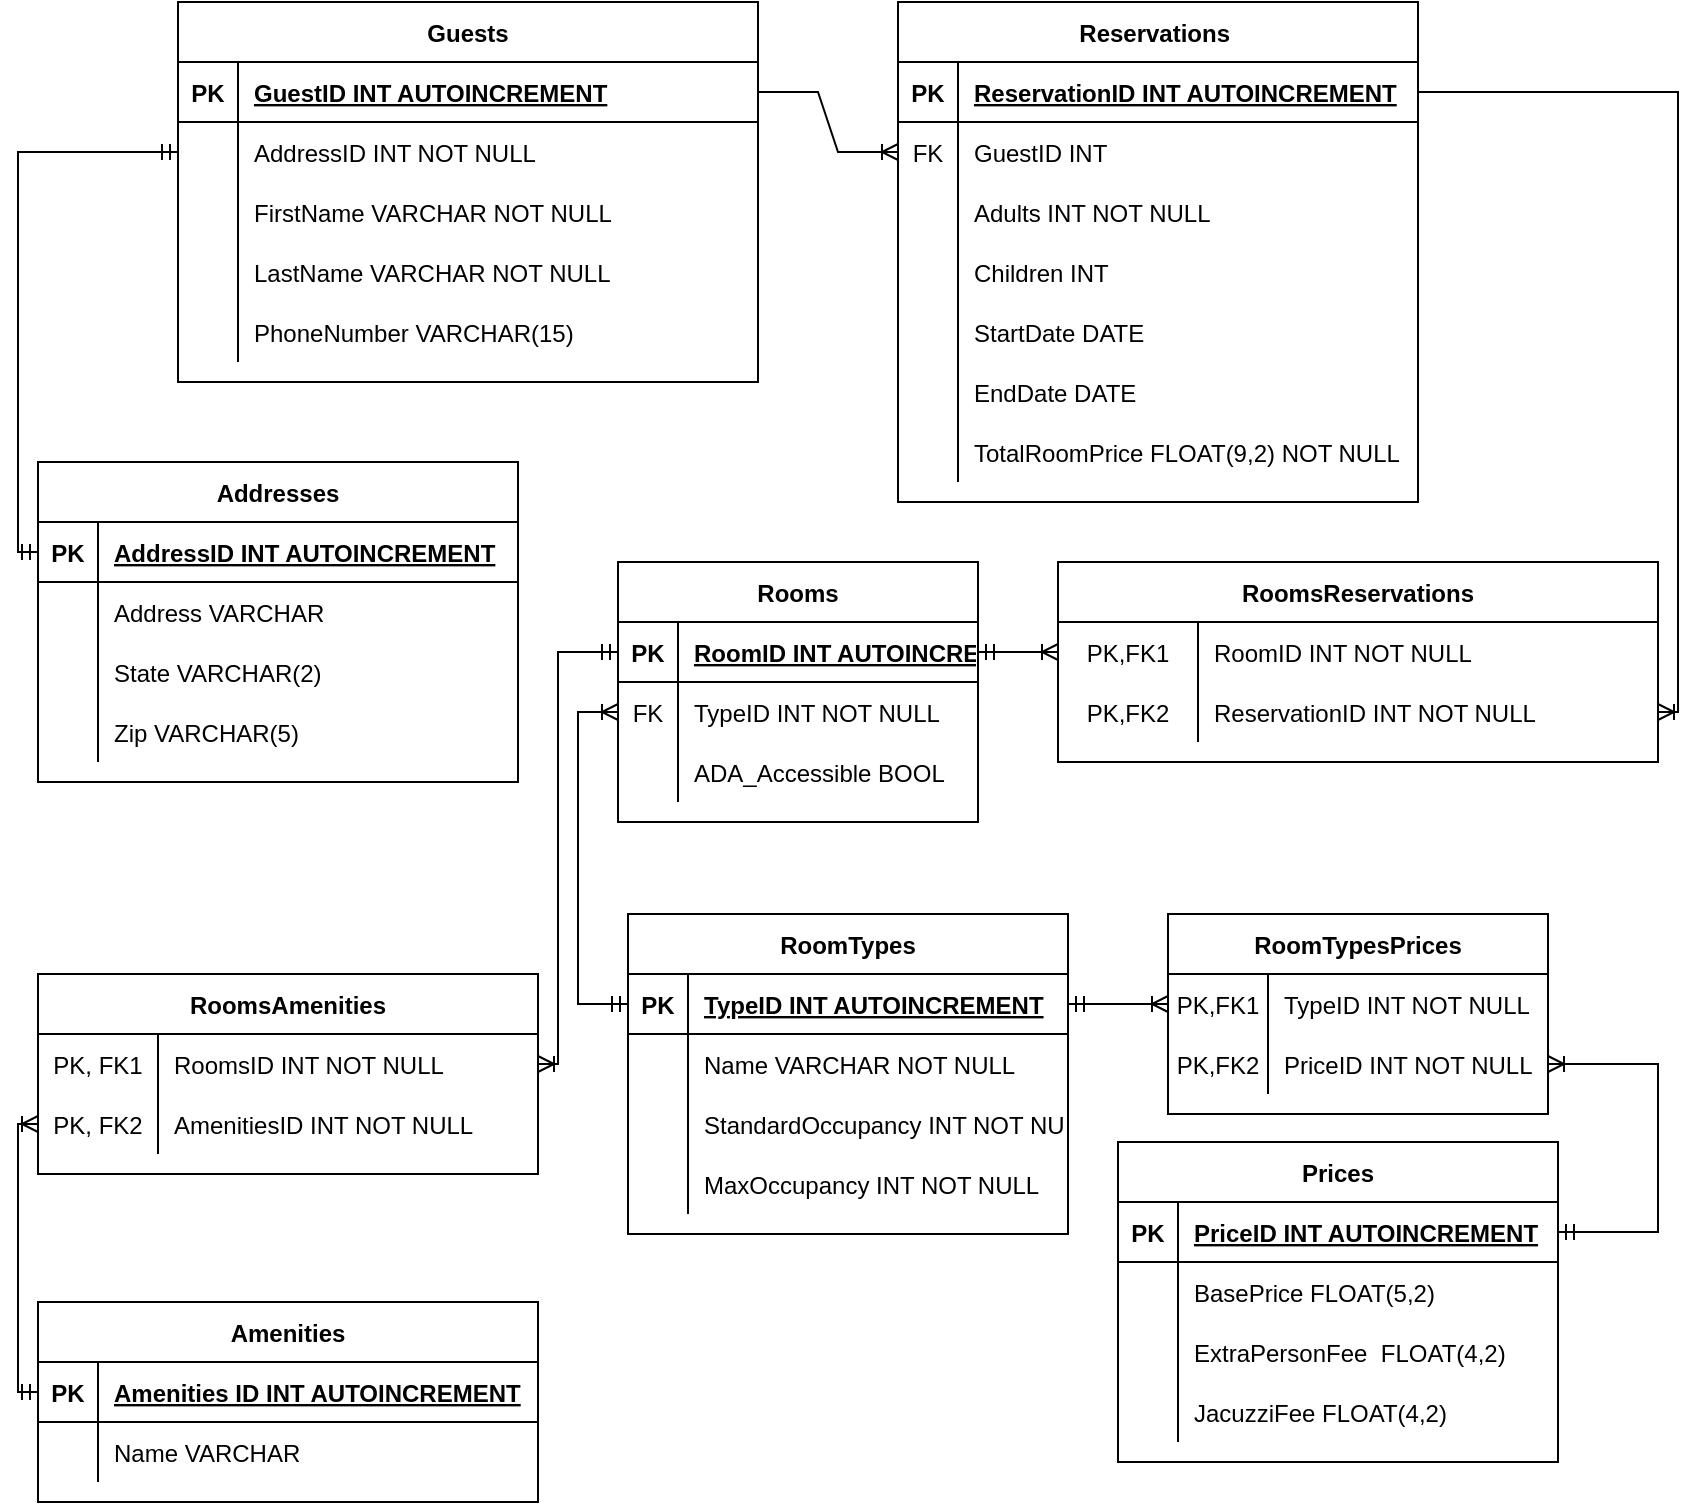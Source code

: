 <mxfile version="20.4.0" type="github">
  <diagram id="ZT-JenQ6WWcd78gnaevU" name="Page-1">
    <mxGraphModel dx="823" dy="534" grid="1" gridSize="10" guides="1" tooltips="1" connect="1" arrows="1" fold="1" page="1" pageScale="1" pageWidth="850" pageHeight="1100" math="0" shadow="0">
      <root>
        <mxCell id="0" />
        <mxCell id="1" parent="0" />
        <mxCell id="3OvZl7qTBsmn6aNfm2eg-8" value="Guests" style="shape=table;startSize=30;container=1;collapsible=1;childLayout=tableLayout;fixedRows=1;rowLines=0;fontStyle=1;align=center;resizeLast=1;" parent="1" vertex="1">
          <mxGeometry x="90" y="40" width="290" height="190" as="geometry" />
        </mxCell>
        <mxCell id="3OvZl7qTBsmn6aNfm2eg-9" value="" style="shape=tableRow;horizontal=0;startSize=0;swimlaneHead=0;swimlaneBody=0;fillColor=none;collapsible=0;dropTarget=0;points=[[0,0.5],[1,0.5]];portConstraint=eastwest;top=0;left=0;right=0;bottom=1;" parent="3OvZl7qTBsmn6aNfm2eg-8" vertex="1">
          <mxGeometry y="30" width="290" height="30" as="geometry" />
        </mxCell>
        <mxCell id="3OvZl7qTBsmn6aNfm2eg-10" value="PK" style="shape=partialRectangle;connectable=0;fillColor=none;top=0;left=0;bottom=0;right=0;fontStyle=1;overflow=hidden;" parent="3OvZl7qTBsmn6aNfm2eg-9" vertex="1">
          <mxGeometry width="30" height="30" as="geometry">
            <mxRectangle width="30" height="30" as="alternateBounds" />
          </mxGeometry>
        </mxCell>
        <mxCell id="3OvZl7qTBsmn6aNfm2eg-11" value="GuestID INT AUTOINCREMENT" style="shape=partialRectangle;connectable=0;fillColor=none;top=0;left=0;bottom=0;right=0;align=left;spacingLeft=6;fontStyle=5;overflow=hidden;" parent="3OvZl7qTBsmn6aNfm2eg-9" vertex="1">
          <mxGeometry x="30" width="260" height="30" as="geometry">
            <mxRectangle width="260" height="30" as="alternateBounds" />
          </mxGeometry>
        </mxCell>
        <mxCell id="3OvZl7qTBsmn6aNfm2eg-188" style="shape=tableRow;horizontal=0;startSize=0;swimlaneHead=0;swimlaneBody=0;fillColor=none;collapsible=0;dropTarget=0;points=[[0,0.5],[1,0.5]];portConstraint=eastwest;top=0;left=0;right=0;bottom=0;" parent="3OvZl7qTBsmn6aNfm2eg-8" vertex="1">
          <mxGeometry y="60" width="290" height="30" as="geometry" />
        </mxCell>
        <mxCell id="3OvZl7qTBsmn6aNfm2eg-189" style="shape=partialRectangle;connectable=0;fillColor=none;top=0;left=0;bottom=0;right=0;editable=1;overflow=hidden;" parent="3OvZl7qTBsmn6aNfm2eg-188" vertex="1">
          <mxGeometry width="30" height="30" as="geometry">
            <mxRectangle width="30" height="30" as="alternateBounds" />
          </mxGeometry>
        </mxCell>
        <mxCell id="3OvZl7qTBsmn6aNfm2eg-190" value="AddressID INT NOT NULL" style="shape=partialRectangle;connectable=0;fillColor=none;top=0;left=0;bottom=0;right=0;align=left;spacingLeft=6;overflow=hidden;" parent="3OvZl7qTBsmn6aNfm2eg-188" vertex="1">
          <mxGeometry x="30" width="260" height="30" as="geometry">
            <mxRectangle width="260" height="30" as="alternateBounds" />
          </mxGeometry>
        </mxCell>
        <mxCell id="3OvZl7qTBsmn6aNfm2eg-12" value="" style="shape=tableRow;horizontal=0;startSize=0;swimlaneHead=0;swimlaneBody=0;fillColor=none;collapsible=0;dropTarget=0;points=[[0,0.5],[1,0.5]];portConstraint=eastwest;top=0;left=0;right=0;bottom=0;" parent="3OvZl7qTBsmn6aNfm2eg-8" vertex="1">
          <mxGeometry y="90" width="290" height="30" as="geometry" />
        </mxCell>
        <mxCell id="3OvZl7qTBsmn6aNfm2eg-13" value="" style="shape=partialRectangle;connectable=0;fillColor=none;top=0;left=0;bottom=0;right=0;editable=1;overflow=hidden;" parent="3OvZl7qTBsmn6aNfm2eg-12" vertex="1">
          <mxGeometry width="30" height="30" as="geometry">
            <mxRectangle width="30" height="30" as="alternateBounds" />
          </mxGeometry>
        </mxCell>
        <mxCell id="3OvZl7qTBsmn6aNfm2eg-14" value="FirstName VARCHAR NOT NULL " style="shape=partialRectangle;connectable=0;fillColor=none;top=0;left=0;bottom=0;right=0;align=left;spacingLeft=6;overflow=hidden;" parent="3OvZl7qTBsmn6aNfm2eg-12" vertex="1">
          <mxGeometry x="30" width="260" height="30" as="geometry">
            <mxRectangle width="260" height="30" as="alternateBounds" />
          </mxGeometry>
        </mxCell>
        <mxCell id="3OvZl7qTBsmn6aNfm2eg-15" value="" style="shape=tableRow;horizontal=0;startSize=0;swimlaneHead=0;swimlaneBody=0;fillColor=none;collapsible=0;dropTarget=0;points=[[0,0.5],[1,0.5]];portConstraint=eastwest;top=0;left=0;right=0;bottom=0;" parent="3OvZl7qTBsmn6aNfm2eg-8" vertex="1">
          <mxGeometry y="120" width="290" height="30" as="geometry" />
        </mxCell>
        <mxCell id="3OvZl7qTBsmn6aNfm2eg-16" value="" style="shape=partialRectangle;connectable=0;fillColor=none;top=0;left=0;bottom=0;right=0;editable=1;overflow=hidden;" parent="3OvZl7qTBsmn6aNfm2eg-15" vertex="1">
          <mxGeometry width="30" height="30" as="geometry">
            <mxRectangle width="30" height="30" as="alternateBounds" />
          </mxGeometry>
        </mxCell>
        <mxCell id="3OvZl7qTBsmn6aNfm2eg-17" value="LastName VARCHAR NOT NULL" style="shape=partialRectangle;connectable=0;fillColor=none;top=0;left=0;bottom=0;right=0;align=left;spacingLeft=6;overflow=hidden;" parent="3OvZl7qTBsmn6aNfm2eg-15" vertex="1">
          <mxGeometry x="30" width="260" height="30" as="geometry">
            <mxRectangle width="260" height="30" as="alternateBounds" />
          </mxGeometry>
        </mxCell>
        <mxCell id="3OvZl7qTBsmn6aNfm2eg-18" value="" style="shape=tableRow;horizontal=0;startSize=0;swimlaneHead=0;swimlaneBody=0;fillColor=none;collapsible=0;dropTarget=0;points=[[0,0.5],[1,0.5]];portConstraint=eastwest;top=0;left=0;right=0;bottom=0;" parent="3OvZl7qTBsmn6aNfm2eg-8" vertex="1">
          <mxGeometry y="150" width="290" height="30" as="geometry" />
        </mxCell>
        <mxCell id="3OvZl7qTBsmn6aNfm2eg-19" value="" style="shape=partialRectangle;connectable=0;fillColor=none;top=0;left=0;bottom=0;right=0;editable=1;overflow=hidden;" parent="3OvZl7qTBsmn6aNfm2eg-18" vertex="1">
          <mxGeometry width="30" height="30" as="geometry">
            <mxRectangle width="30" height="30" as="alternateBounds" />
          </mxGeometry>
        </mxCell>
        <mxCell id="3OvZl7qTBsmn6aNfm2eg-20" value="PhoneNumber VARCHAR(15) " style="shape=partialRectangle;connectable=0;fillColor=none;top=0;left=0;bottom=0;right=0;align=left;spacingLeft=6;overflow=hidden;" parent="3OvZl7qTBsmn6aNfm2eg-18" vertex="1">
          <mxGeometry x="30" width="260" height="30" as="geometry">
            <mxRectangle width="260" height="30" as="alternateBounds" />
          </mxGeometry>
        </mxCell>
        <mxCell id="3OvZl7qTBsmn6aNfm2eg-43" value="Reservations " style="shape=table;startSize=30;container=1;collapsible=1;childLayout=tableLayout;fixedRows=1;rowLines=0;fontStyle=1;align=center;resizeLast=1;" parent="1" vertex="1">
          <mxGeometry x="450" y="40" width="260" height="250" as="geometry" />
        </mxCell>
        <mxCell id="3OvZl7qTBsmn6aNfm2eg-44" value="" style="shape=tableRow;horizontal=0;startSize=0;swimlaneHead=0;swimlaneBody=0;fillColor=none;collapsible=0;dropTarget=0;points=[[0,0.5],[1,0.5]];portConstraint=eastwest;top=0;left=0;right=0;bottom=1;" parent="3OvZl7qTBsmn6aNfm2eg-43" vertex="1">
          <mxGeometry y="30" width="260" height="30" as="geometry" />
        </mxCell>
        <mxCell id="3OvZl7qTBsmn6aNfm2eg-45" value="PK" style="shape=partialRectangle;connectable=0;fillColor=none;top=0;left=0;bottom=0;right=0;fontStyle=1;overflow=hidden;" parent="3OvZl7qTBsmn6aNfm2eg-44" vertex="1">
          <mxGeometry width="30" height="30" as="geometry">
            <mxRectangle width="30" height="30" as="alternateBounds" />
          </mxGeometry>
        </mxCell>
        <mxCell id="3OvZl7qTBsmn6aNfm2eg-46" value="ReservationID INT AUTOINCREMENT" style="shape=partialRectangle;connectable=0;fillColor=none;top=0;left=0;bottom=0;right=0;align=left;spacingLeft=6;fontStyle=5;overflow=hidden;" parent="3OvZl7qTBsmn6aNfm2eg-44" vertex="1">
          <mxGeometry x="30" width="230" height="30" as="geometry">
            <mxRectangle width="230" height="30" as="alternateBounds" />
          </mxGeometry>
        </mxCell>
        <mxCell id="3OvZl7qTBsmn6aNfm2eg-47" value="" style="shape=tableRow;horizontal=0;startSize=0;swimlaneHead=0;swimlaneBody=0;fillColor=none;collapsible=0;dropTarget=0;points=[[0,0.5],[1,0.5]];portConstraint=eastwest;top=0;left=0;right=0;bottom=0;" parent="3OvZl7qTBsmn6aNfm2eg-43" vertex="1">
          <mxGeometry y="60" width="260" height="30" as="geometry" />
        </mxCell>
        <mxCell id="3OvZl7qTBsmn6aNfm2eg-48" value="FK" style="shape=partialRectangle;connectable=0;fillColor=none;top=0;left=0;bottom=0;right=0;editable=1;overflow=hidden;" parent="3OvZl7qTBsmn6aNfm2eg-47" vertex="1">
          <mxGeometry width="30" height="30" as="geometry">
            <mxRectangle width="30" height="30" as="alternateBounds" />
          </mxGeometry>
        </mxCell>
        <mxCell id="3OvZl7qTBsmn6aNfm2eg-49" value="GuestID INT" style="shape=partialRectangle;connectable=0;fillColor=none;top=0;left=0;bottom=0;right=0;align=left;spacingLeft=6;overflow=hidden;" parent="3OvZl7qTBsmn6aNfm2eg-47" vertex="1">
          <mxGeometry x="30" width="230" height="30" as="geometry">
            <mxRectangle width="230" height="30" as="alternateBounds" />
          </mxGeometry>
        </mxCell>
        <mxCell id="3OvZl7qTBsmn6aNfm2eg-50" value="" style="shape=tableRow;horizontal=0;startSize=0;swimlaneHead=0;swimlaneBody=0;fillColor=none;collapsible=0;dropTarget=0;points=[[0,0.5],[1,0.5]];portConstraint=eastwest;top=0;left=0;right=0;bottom=0;" parent="3OvZl7qTBsmn6aNfm2eg-43" vertex="1">
          <mxGeometry y="90" width="260" height="30" as="geometry" />
        </mxCell>
        <mxCell id="3OvZl7qTBsmn6aNfm2eg-51" value="" style="shape=partialRectangle;connectable=0;fillColor=none;top=0;left=0;bottom=0;right=0;editable=1;overflow=hidden;" parent="3OvZl7qTBsmn6aNfm2eg-50" vertex="1">
          <mxGeometry width="30" height="30" as="geometry">
            <mxRectangle width="30" height="30" as="alternateBounds" />
          </mxGeometry>
        </mxCell>
        <mxCell id="3OvZl7qTBsmn6aNfm2eg-52" value="Adults INT NOT NULL" style="shape=partialRectangle;connectable=0;fillColor=none;top=0;left=0;bottom=0;right=0;align=left;spacingLeft=6;overflow=hidden;" parent="3OvZl7qTBsmn6aNfm2eg-50" vertex="1">
          <mxGeometry x="30" width="230" height="30" as="geometry">
            <mxRectangle width="230" height="30" as="alternateBounds" />
          </mxGeometry>
        </mxCell>
        <mxCell id="3OvZl7qTBsmn6aNfm2eg-53" value="" style="shape=tableRow;horizontal=0;startSize=0;swimlaneHead=0;swimlaneBody=0;fillColor=none;collapsible=0;dropTarget=0;points=[[0,0.5],[1,0.5]];portConstraint=eastwest;top=0;left=0;right=0;bottom=0;" parent="3OvZl7qTBsmn6aNfm2eg-43" vertex="1">
          <mxGeometry y="120" width="260" height="30" as="geometry" />
        </mxCell>
        <mxCell id="3OvZl7qTBsmn6aNfm2eg-54" value="" style="shape=partialRectangle;connectable=0;fillColor=none;top=0;left=0;bottom=0;right=0;editable=1;overflow=hidden;" parent="3OvZl7qTBsmn6aNfm2eg-53" vertex="1">
          <mxGeometry width="30" height="30" as="geometry">
            <mxRectangle width="30" height="30" as="alternateBounds" />
          </mxGeometry>
        </mxCell>
        <mxCell id="3OvZl7qTBsmn6aNfm2eg-55" value="Children INT" style="shape=partialRectangle;connectable=0;fillColor=none;top=0;left=0;bottom=0;right=0;align=left;spacingLeft=6;overflow=hidden;" parent="3OvZl7qTBsmn6aNfm2eg-53" vertex="1">
          <mxGeometry x="30" width="230" height="30" as="geometry">
            <mxRectangle width="230" height="30" as="alternateBounds" />
          </mxGeometry>
        </mxCell>
        <mxCell id="3OvZl7qTBsmn6aNfm2eg-56" style="shape=tableRow;horizontal=0;startSize=0;swimlaneHead=0;swimlaneBody=0;fillColor=none;collapsible=0;dropTarget=0;points=[[0,0.5],[1,0.5]];portConstraint=eastwest;top=0;left=0;right=0;bottom=0;" parent="3OvZl7qTBsmn6aNfm2eg-43" vertex="1">
          <mxGeometry y="150" width="260" height="30" as="geometry" />
        </mxCell>
        <mxCell id="3OvZl7qTBsmn6aNfm2eg-57" style="shape=partialRectangle;connectable=0;fillColor=none;top=0;left=0;bottom=0;right=0;editable=1;overflow=hidden;" parent="3OvZl7qTBsmn6aNfm2eg-56" vertex="1">
          <mxGeometry width="30" height="30" as="geometry">
            <mxRectangle width="30" height="30" as="alternateBounds" />
          </mxGeometry>
        </mxCell>
        <mxCell id="3OvZl7qTBsmn6aNfm2eg-58" value="StartDate DATE" style="shape=partialRectangle;connectable=0;fillColor=none;top=0;left=0;bottom=0;right=0;align=left;spacingLeft=6;overflow=hidden;" parent="3OvZl7qTBsmn6aNfm2eg-56" vertex="1">
          <mxGeometry x="30" width="230" height="30" as="geometry">
            <mxRectangle width="230" height="30" as="alternateBounds" />
          </mxGeometry>
        </mxCell>
        <mxCell id="3OvZl7qTBsmn6aNfm2eg-59" style="shape=tableRow;horizontal=0;startSize=0;swimlaneHead=0;swimlaneBody=0;fillColor=none;collapsible=0;dropTarget=0;points=[[0,0.5],[1,0.5]];portConstraint=eastwest;top=0;left=0;right=0;bottom=0;" parent="3OvZl7qTBsmn6aNfm2eg-43" vertex="1">
          <mxGeometry y="180" width="260" height="30" as="geometry" />
        </mxCell>
        <mxCell id="3OvZl7qTBsmn6aNfm2eg-60" style="shape=partialRectangle;connectable=0;fillColor=none;top=0;left=0;bottom=0;right=0;editable=1;overflow=hidden;" parent="3OvZl7qTBsmn6aNfm2eg-59" vertex="1">
          <mxGeometry width="30" height="30" as="geometry">
            <mxRectangle width="30" height="30" as="alternateBounds" />
          </mxGeometry>
        </mxCell>
        <mxCell id="3OvZl7qTBsmn6aNfm2eg-61" value="EndDate DATE" style="shape=partialRectangle;connectable=0;fillColor=none;top=0;left=0;bottom=0;right=0;align=left;spacingLeft=6;overflow=hidden;" parent="3OvZl7qTBsmn6aNfm2eg-59" vertex="1">
          <mxGeometry x="30" width="230" height="30" as="geometry">
            <mxRectangle width="230" height="30" as="alternateBounds" />
          </mxGeometry>
        </mxCell>
        <mxCell id="3OvZl7qTBsmn6aNfm2eg-62" style="shape=tableRow;horizontal=0;startSize=0;swimlaneHead=0;swimlaneBody=0;fillColor=none;collapsible=0;dropTarget=0;points=[[0,0.5],[1,0.5]];portConstraint=eastwest;top=0;left=0;right=0;bottom=0;" parent="3OvZl7qTBsmn6aNfm2eg-43" vertex="1">
          <mxGeometry y="210" width="260" height="30" as="geometry" />
        </mxCell>
        <mxCell id="3OvZl7qTBsmn6aNfm2eg-63" style="shape=partialRectangle;connectable=0;fillColor=none;top=0;left=0;bottom=0;right=0;editable=1;overflow=hidden;" parent="3OvZl7qTBsmn6aNfm2eg-62" vertex="1">
          <mxGeometry width="30" height="30" as="geometry">
            <mxRectangle width="30" height="30" as="alternateBounds" />
          </mxGeometry>
        </mxCell>
        <mxCell id="3OvZl7qTBsmn6aNfm2eg-64" value="TotalRoomPrice FLOAT(9,2) NOT NULL " style="shape=partialRectangle;connectable=0;fillColor=none;top=0;left=0;bottom=0;right=0;align=left;spacingLeft=6;overflow=hidden;" parent="3OvZl7qTBsmn6aNfm2eg-62" vertex="1">
          <mxGeometry x="30" width="230" height="30" as="geometry">
            <mxRectangle width="230" height="30" as="alternateBounds" />
          </mxGeometry>
        </mxCell>
        <mxCell id="3OvZl7qTBsmn6aNfm2eg-65" value="" style="edgeStyle=entityRelationEdgeStyle;fontSize=12;html=1;endArrow=ERoneToMany;rounded=0;elbow=vertical;exitX=1;exitY=0.5;exitDx=0;exitDy=0;entryX=0;entryY=0.5;entryDx=0;entryDy=0;" parent="1" source="3OvZl7qTBsmn6aNfm2eg-9" target="3OvZl7qTBsmn6aNfm2eg-47" edge="1">
          <mxGeometry width="100" height="100" relative="1" as="geometry">
            <mxPoint x="360" y="340" as="sourcePoint" />
            <mxPoint x="460" y="240" as="targetPoint" />
          </mxGeometry>
        </mxCell>
        <mxCell id="3OvZl7qTBsmn6aNfm2eg-82" value="" style="edgeStyle=elbowEdgeStyle;fontSize=12;html=1;endArrow=ERoneToMany;rounded=0;exitX=1;exitY=0.5;exitDx=0;exitDy=0;entryX=1;entryY=0.5;entryDx=0;entryDy=0;" parent="1" source="3OvZl7qTBsmn6aNfm2eg-44" target="3OvZl7qTBsmn6aNfm2eg-119" edge="1">
          <mxGeometry width="100" height="100" relative="1" as="geometry">
            <mxPoint x="770" y="110" as="sourcePoint" />
            <mxPoint x="750" y="395" as="targetPoint" />
            <Array as="points">
              <mxPoint x="840" y="190" />
              <mxPoint x="820" y="250" />
            </Array>
          </mxGeometry>
        </mxCell>
        <mxCell id="3OvZl7qTBsmn6aNfm2eg-83" value="Rooms" style="shape=table;startSize=30;container=1;collapsible=1;childLayout=tableLayout;fixedRows=1;rowLines=0;fontStyle=1;align=center;resizeLast=1;" parent="1" vertex="1">
          <mxGeometry x="310" y="320" width="180" height="130" as="geometry" />
        </mxCell>
        <mxCell id="3OvZl7qTBsmn6aNfm2eg-84" value="" style="shape=tableRow;horizontal=0;startSize=0;swimlaneHead=0;swimlaneBody=0;fillColor=none;collapsible=0;dropTarget=0;points=[[0,0.5],[1,0.5]];portConstraint=eastwest;top=0;left=0;right=0;bottom=1;" parent="3OvZl7qTBsmn6aNfm2eg-83" vertex="1">
          <mxGeometry y="30" width="180" height="30" as="geometry" />
        </mxCell>
        <mxCell id="3OvZl7qTBsmn6aNfm2eg-85" value="PK" style="shape=partialRectangle;connectable=0;fillColor=none;top=0;left=0;bottom=0;right=0;fontStyle=1;overflow=hidden;" parent="3OvZl7qTBsmn6aNfm2eg-84" vertex="1">
          <mxGeometry width="30" height="30" as="geometry">
            <mxRectangle width="30" height="30" as="alternateBounds" />
          </mxGeometry>
        </mxCell>
        <mxCell id="3OvZl7qTBsmn6aNfm2eg-86" value="RoomID INT AUTOINCREMENT" style="shape=partialRectangle;connectable=0;fillColor=none;top=0;left=0;bottom=0;right=0;align=left;spacingLeft=6;fontStyle=5;overflow=hidden;" parent="3OvZl7qTBsmn6aNfm2eg-84" vertex="1">
          <mxGeometry x="30" width="150" height="30" as="geometry">
            <mxRectangle width="150" height="30" as="alternateBounds" />
          </mxGeometry>
        </mxCell>
        <mxCell id="3OvZl7qTBsmn6aNfm2eg-87" value="" style="shape=tableRow;horizontal=0;startSize=0;swimlaneHead=0;swimlaneBody=0;fillColor=none;collapsible=0;dropTarget=0;points=[[0,0.5],[1,0.5]];portConstraint=eastwest;top=0;left=0;right=0;bottom=0;" parent="3OvZl7qTBsmn6aNfm2eg-83" vertex="1">
          <mxGeometry y="60" width="180" height="30" as="geometry" />
        </mxCell>
        <mxCell id="3OvZl7qTBsmn6aNfm2eg-88" value="FK" style="shape=partialRectangle;connectable=0;fillColor=none;top=0;left=0;bottom=0;right=0;editable=1;overflow=hidden;" parent="3OvZl7qTBsmn6aNfm2eg-87" vertex="1">
          <mxGeometry width="30" height="30" as="geometry">
            <mxRectangle width="30" height="30" as="alternateBounds" />
          </mxGeometry>
        </mxCell>
        <mxCell id="3OvZl7qTBsmn6aNfm2eg-89" value="TypeID INT NOT NULL" style="shape=partialRectangle;connectable=0;fillColor=none;top=0;left=0;bottom=0;right=0;align=left;spacingLeft=6;overflow=hidden;" parent="3OvZl7qTBsmn6aNfm2eg-87" vertex="1">
          <mxGeometry x="30" width="150" height="30" as="geometry">
            <mxRectangle width="150" height="30" as="alternateBounds" />
          </mxGeometry>
        </mxCell>
        <mxCell id="3OvZl7qTBsmn6aNfm2eg-93" value="" style="shape=tableRow;horizontal=0;startSize=0;swimlaneHead=0;swimlaneBody=0;fillColor=none;collapsible=0;dropTarget=0;points=[[0,0.5],[1,0.5]];portConstraint=eastwest;top=0;left=0;right=0;bottom=0;" parent="3OvZl7qTBsmn6aNfm2eg-83" vertex="1">
          <mxGeometry y="90" width="180" height="30" as="geometry" />
        </mxCell>
        <mxCell id="3OvZl7qTBsmn6aNfm2eg-94" value="" style="shape=partialRectangle;connectable=0;fillColor=none;top=0;left=0;bottom=0;right=0;editable=1;overflow=hidden;" parent="3OvZl7qTBsmn6aNfm2eg-93" vertex="1">
          <mxGeometry width="30" height="30" as="geometry">
            <mxRectangle width="30" height="30" as="alternateBounds" />
          </mxGeometry>
        </mxCell>
        <mxCell id="3OvZl7qTBsmn6aNfm2eg-95" value="ADA_Accessible BOOL" style="shape=partialRectangle;connectable=0;fillColor=none;top=0;left=0;bottom=0;right=0;align=left;spacingLeft=6;overflow=hidden;" parent="3OvZl7qTBsmn6aNfm2eg-93" vertex="1">
          <mxGeometry x="30" width="150" height="30" as="geometry">
            <mxRectangle width="150" height="30" as="alternateBounds" />
          </mxGeometry>
        </mxCell>
        <mxCell id="3OvZl7qTBsmn6aNfm2eg-97" value="RoomTypes" style="shape=table;startSize=30;container=1;collapsible=1;childLayout=tableLayout;fixedRows=1;rowLines=0;fontStyle=1;align=center;resizeLast=1;" parent="1" vertex="1">
          <mxGeometry x="315" y="496" width="220" height="160" as="geometry" />
        </mxCell>
        <mxCell id="3OvZl7qTBsmn6aNfm2eg-98" value="" style="shape=tableRow;horizontal=0;startSize=0;swimlaneHead=0;swimlaneBody=0;fillColor=none;collapsible=0;dropTarget=0;points=[[0,0.5],[1,0.5]];portConstraint=eastwest;top=0;left=0;right=0;bottom=1;" parent="3OvZl7qTBsmn6aNfm2eg-97" vertex="1">
          <mxGeometry y="30" width="220" height="30" as="geometry" />
        </mxCell>
        <mxCell id="3OvZl7qTBsmn6aNfm2eg-99" value="PK" style="shape=partialRectangle;connectable=0;fillColor=none;top=0;left=0;bottom=0;right=0;fontStyle=1;overflow=hidden;" parent="3OvZl7qTBsmn6aNfm2eg-98" vertex="1">
          <mxGeometry width="30" height="30" as="geometry">
            <mxRectangle width="30" height="30" as="alternateBounds" />
          </mxGeometry>
        </mxCell>
        <mxCell id="3OvZl7qTBsmn6aNfm2eg-100" value="TypeID INT AUTOINCREMENT" style="shape=partialRectangle;connectable=0;fillColor=none;top=0;left=0;bottom=0;right=0;align=left;spacingLeft=6;fontStyle=5;overflow=hidden;" parent="3OvZl7qTBsmn6aNfm2eg-98" vertex="1">
          <mxGeometry x="30" width="190" height="30" as="geometry">
            <mxRectangle width="190" height="30" as="alternateBounds" />
          </mxGeometry>
        </mxCell>
        <mxCell id="3OvZl7qTBsmn6aNfm2eg-101" value="" style="shape=tableRow;horizontal=0;startSize=0;swimlaneHead=0;swimlaneBody=0;fillColor=none;collapsible=0;dropTarget=0;points=[[0,0.5],[1,0.5]];portConstraint=eastwest;top=0;left=0;right=0;bottom=0;" parent="3OvZl7qTBsmn6aNfm2eg-97" vertex="1">
          <mxGeometry y="60" width="220" height="30" as="geometry" />
        </mxCell>
        <mxCell id="3OvZl7qTBsmn6aNfm2eg-102" value="" style="shape=partialRectangle;connectable=0;fillColor=none;top=0;left=0;bottom=0;right=0;editable=1;overflow=hidden;" parent="3OvZl7qTBsmn6aNfm2eg-101" vertex="1">
          <mxGeometry width="30" height="30" as="geometry">
            <mxRectangle width="30" height="30" as="alternateBounds" />
          </mxGeometry>
        </mxCell>
        <mxCell id="3OvZl7qTBsmn6aNfm2eg-103" value="Name VARCHAR NOT NULL" style="shape=partialRectangle;connectable=0;fillColor=none;top=0;left=0;bottom=0;right=0;align=left;spacingLeft=6;overflow=hidden;" parent="3OvZl7qTBsmn6aNfm2eg-101" vertex="1">
          <mxGeometry x="30" width="190" height="30" as="geometry">
            <mxRectangle width="190" height="30" as="alternateBounds" />
          </mxGeometry>
        </mxCell>
        <mxCell id="3OvZl7qTBsmn6aNfm2eg-104" value="" style="shape=tableRow;horizontal=0;startSize=0;swimlaneHead=0;swimlaneBody=0;fillColor=none;collapsible=0;dropTarget=0;points=[[0,0.5],[1,0.5]];portConstraint=eastwest;top=0;left=0;right=0;bottom=0;" parent="3OvZl7qTBsmn6aNfm2eg-97" vertex="1">
          <mxGeometry y="90" width="220" height="30" as="geometry" />
        </mxCell>
        <mxCell id="3OvZl7qTBsmn6aNfm2eg-105" value="" style="shape=partialRectangle;connectable=0;fillColor=none;top=0;left=0;bottom=0;right=0;editable=1;overflow=hidden;" parent="3OvZl7qTBsmn6aNfm2eg-104" vertex="1">
          <mxGeometry width="30" height="30" as="geometry">
            <mxRectangle width="30" height="30" as="alternateBounds" />
          </mxGeometry>
        </mxCell>
        <mxCell id="3OvZl7qTBsmn6aNfm2eg-106" value="StandardOccupancy INT NOT NULL" style="shape=partialRectangle;connectable=0;fillColor=none;top=0;left=0;bottom=0;right=0;align=left;spacingLeft=6;overflow=hidden;" parent="3OvZl7qTBsmn6aNfm2eg-104" vertex="1">
          <mxGeometry x="30" width="190" height="30" as="geometry">
            <mxRectangle width="190" height="30" as="alternateBounds" />
          </mxGeometry>
        </mxCell>
        <mxCell id="3OvZl7qTBsmn6aNfm2eg-107" value="" style="shape=tableRow;horizontal=0;startSize=0;swimlaneHead=0;swimlaneBody=0;fillColor=none;collapsible=0;dropTarget=0;points=[[0,0.5],[1,0.5]];portConstraint=eastwest;top=0;left=0;right=0;bottom=0;" parent="3OvZl7qTBsmn6aNfm2eg-97" vertex="1">
          <mxGeometry y="120" width="220" height="30" as="geometry" />
        </mxCell>
        <mxCell id="3OvZl7qTBsmn6aNfm2eg-108" value="" style="shape=partialRectangle;connectable=0;fillColor=none;top=0;left=0;bottom=0;right=0;editable=1;overflow=hidden;" parent="3OvZl7qTBsmn6aNfm2eg-107" vertex="1">
          <mxGeometry width="30" height="30" as="geometry">
            <mxRectangle width="30" height="30" as="alternateBounds" />
          </mxGeometry>
        </mxCell>
        <mxCell id="3OvZl7qTBsmn6aNfm2eg-109" value="MaxOccupancy INT NOT NULL" style="shape=partialRectangle;connectable=0;fillColor=none;top=0;left=0;bottom=0;right=0;align=left;spacingLeft=6;overflow=hidden;" parent="3OvZl7qTBsmn6aNfm2eg-107" vertex="1">
          <mxGeometry x="30" width="190" height="30" as="geometry">
            <mxRectangle width="190" height="30" as="alternateBounds" />
          </mxGeometry>
        </mxCell>
        <mxCell id="3OvZl7qTBsmn6aNfm2eg-111" value="" style="edgeStyle=elbowEdgeStyle;fontSize=12;html=1;endArrow=ERoneToMany;startArrow=ERmandOne;rounded=0;exitX=0;exitY=0.5;exitDx=0;exitDy=0;entryX=0;entryY=0.5;entryDx=0;entryDy=0;" parent="1" source="3OvZl7qTBsmn6aNfm2eg-98" target="3OvZl7qTBsmn6aNfm2eg-87" edge="1">
          <mxGeometry width="100" height="100" relative="1" as="geometry">
            <mxPoint x="290" y="560" as="sourcePoint" />
            <mxPoint x="270" y="400" as="targetPoint" />
            <Array as="points">
              <mxPoint x="290" y="490" />
              <mxPoint x="290" y="480" />
              <mxPoint x="280" y="470" />
            </Array>
          </mxGeometry>
        </mxCell>
        <mxCell id="3OvZl7qTBsmn6aNfm2eg-112" value="RoomsReservations" style="shape=table;startSize=30;container=1;collapsible=1;childLayout=tableLayout;fixedRows=1;rowLines=0;fontStyle=1;align=center;resizeLast=1;" parent="1" vertex="1">
          <mxGeometry x="530" y="320" width="300" height="100" as="geometry" />
        </mxCell>
        <mxCell id="3OvZl7qTBsmn6aNfm2eg-116" value="" style="shape=tableRow;horizontal=0;startSize=0;swimlaneHead=0;swimlaneBody=0;fillColor=none;collapsible=0;dropTarget=0;points=[[0,0.5],[1,0.5]];portConstraint=eastwest;top=0;left=0;right=0;bottom=0;" parent="3OvZl7qTBsmn6aNfm2eg-112" vertex="1">
          <mxGeometry y="30" width="300" height="30" as="geometry" />
        </mxCell>
        <mxCell id="3OvZl7qTBsmn6aNfm2eg-117" value="PK,FK1" style="shape=partialRectangle;connectable=0;fillColor=none;top=0;left=0;bottom=0;right=0;editable=1;overflow=hidden;" parent="3OvZl7qTBsmn6aNfm2eg-116" vertex="1">
          <mxGeometry width="70" height="30" as="geometry">
            <mxRectangle width="70" height="30" as="alternateBounds" />
          </mxGeometry>
        </mxCell>
        <mxCell id="3OvZl7qTBsmn6aNfm2eg-118" value="RoomID INT NOT NULL" style="shape=partialRectangle;connectable=0;fillColor=none;top=0;left=0;bottom=0;right=0;align=left;spacingLeft=6;overflow=hidden;" parent="3OvZl7qTBsmn6aNfm2eg-116" vertex="1">
          <mxGeometry x="70" width="230" height="30" as="geometry">
            <mxRectangle width="230" height="30" as="alternateBounds" />
          </mxGeometry>
        </mxCell>
        <mxCell id="3OvZl7qTBsmn6aNfm2eg-119" value="" style="shape=tableRow;horizontal=0;startSize=0;swimlaneHead=0;swimlaneBody=0;fillColor=none;collapsible=0;dropTarget=0;points=[[0,0.5],[1,0.5]];portConstraint=eastwest;top=0;left=0;right=0;bottom=0;" parent="3OvZl7qTBsmn6aNfm2eg-112" vertex="1">
          <mxGeometry y="60" width="300" height="30" as="geometry" />
        </mxCell>
        <mxCell id="3OvZl7qTBsmn6aNfm2eg-120" value="PK,FK2" style="shape=partialRectangle;connectable=0;fillColor=none;top=0;left=0;bottom=0;right=0;editable=1;overflow=hidden;" parent="3OvZl7qTBsmn6aNfm2eg-119" vertex="1">
          <mxGeometry width="70" height="30" as="geometry">
            <mxRectangle width="70" height="30" as="alternateBounds" />
          </mxGeometry>
        </mxCell>
        <mxCell id="3OvZl7qTBsmn6aNfm2eg-121" value="ReservationID INT NOT NULL" style="shape=partialRectangle;connectable=0;fillColor=none;top=0;left=0;bottom=0;right=0;align=left;spacingLeft=6;overflow=hidden;" parent="3OvZl7qTBsmn6aNfm2eg-119" vertex="1">
          <mxGeometry x="70" width="230" height="30" as="geometry">
            <mxRectangle width="230" height="30" as="alternateBounds" />
          </mxGeometry>
        </mxCell>
        <mxCell id="3OvZl7qTBsmn6aNfm2eg-125" style="edgeStyle=elbowEdgeStyle;rounded=0;orthogonalLoop=1;jettySize=auto;html=1;entryX=0;entryY=0.5;entryDx=0;entryDy=0;" parent="3OvZl7qTBsmn6aNfm2eg-112" source="3OvZl7qTBsmn6aNfm2eg-113" target="3OvZl7qTBsmn6aNfm2eg-113" edge="1">
          <mxGeometry relative="1" as="geometry" />
        </mxCell>
        <mxCell id="3OvZl7qTBsmn6aNfm2eg-126" value="Prices" style="shape=table;startSize=30;container=1;collapsible=1;childLayout=tableLayout;fixedRows=1;rowLines=0;fontStyle=1;align=center;resizeLast=1;" parent="1" vertex="1">
          <mxGeometry x="560" y="610" width="220" height="160" as="geometry" />
        </mxCell>
        <mxCell id="3OvZl7qTBsmn6aNfm2eg-127" value="" style="shape=tableRow;horizontal=0;startSize=0;swimlaneHead=0;swimlaneBody=0;fillColor=none;collapsible=0;dropTarget=0;points=[[0,0.5],[1,0.5]];portConstraint=eastwest;top=0;left=0;right=0;bottom=1;" parent="3OvZl7qTBsmn6aNfm2eg-126" vertex="1">
          <mxGeometry y="30" width="220" height="30" as="geometry" />
        </mxCell>
        <mxCell id="3OvZl7qTBsmn6aNfm2eg-128" value="PK" style="shape=partialRectangle;connectable=0;fillColor=none;top=0;left=0;bottom=0;right=0;fontStyle=1;overflow=hidden;" parent="3OvZl7qTBsmn6aNfm2eg-127" vertex="1">
          <mxGeometry width="30" height="30" as="geometry">
            <mxRectangle width="30" height="30" as="alternateBounds" />
          </mxGeometry>
        </mxCell>
        <mxCell id="3OvZl7qTBsmn6aNfm2eg-129" value="PriceID INT AUTOINCREMENT" style="shape=partialRectangle;connectable=0;fillColor=none;top=0;left=0;bottom=0;right=0;align=left;spacingLeft=6;fontStyle=5;overflow=hidden;" parent="3OvZl7qTBsmn6aNfm2eg-127" vertex="1">
          <mxGeometry x="30" width="190" height="30" as="geometry">
            <mxRectangle width="190" height="30" as="alternateBounds" />
          </mxGeometry>
        </mxCell>
        <mxCell id="3OvZl7qTBsmn6aNfm2eg-130" value="" style="shape=tableRow;horizontal=0;startSize=0;swimlaneHead=0;swimlaneBody=0;fillColor=none;collapsible=0;dropTarget=0;points=[[0,0.5],[1,0.5]];portConstraint=eastwest;top=0;left=0;right=0;bottom=0;" parent="3OvZl7qTBsmn6aNfm2eg-126" vertex="1">
          <mxGeometry y="60" width="220" height="30" as="geometry" />
        </mxCell>
        <mxCell id="3OvZl7qTBsmn6aNfm2eg-131" value="" style="shape=partialRectangle;connectable=0;fillColor=none;top=0;left=0;bottom=0;right=0;editable=1;overflow=hidden;" parent="3OvZl7qTBsmn6aNfm2eg-130" vertex="1">
          <mxGeometry width="30" height="30" as="geometry">
            <mxRectangle width="30" height="30" as="alternateBounds" />
          </mxGeometry>
        </mxCell>
        <mxCell id="3OvZl7qTBsmn6aNfm2eg-132" value="BasePrice FLOAT(5,2)" style="shape=partialRectangle;connectable=0;fillColor=none;top=0;left=0;bottom=0;right=0;align=left;spacingLeft=6;overflow=hidden;" parent="3OvZl7qTBsmn6aNfm2eg-130" vertex="1">
          <mxGeometry x="30" width="190" height="30" as="geometry">
            <mxRectangle width="190" height="30" as="alternateBounds" />
          </mxGeometry>
        </mxCell>
        <mxCell id="3OvZl7qTBsmn6aNfm2eg-133" value="" style="shape=tableRow;horizontal=0;startSize=0;swimlaneHead=0;swimlaneBody=0;fillColor=none;collapsible=0;dropTarget=0;points=[[0,0.5],[1,0.5]];portConstraint=eastwest;top=0;left=0;right=0;bottom=0;" parent="3OvZl7qTBsmn6aNfm2eg-126" vertex="1">
          <mxGeometry y="90" width="220" height="30" as="geometry" />
        </mxCell>
        <mxCell id="3OvZl7qTBsmn6aNfm2eg-134" value="" style="shape=partialRectangle;connectable=0;fillColor=none;top=0;left=0;bottom=0;right=0;editable=1;overflow=hidden;" parent="3OvZl7qTBsmn6aNfm2eg-133" vertex="1">
          <mxGeometry width="30" height="30" as="geometry">
            <mxRectangle width="30" height="30" as="alternateBounds" />
          </mxGeometry>
        </mxCell>
        <mxCell id="3OvZl7qTBsmn6aNfm2eg-135" value="ExtraPersonFee  FLOAT(4,2)" style="shape=partialRectangle;connectable=0;fillColor=none;top=0;left=0;bottom=0;right=0;align=left;spacingLeft=6;overflow=hidden;" parent="3OvZl7qTBsmn6aNfm2eg-133" vertex="1">
          <mxGeometry x="30" width="190" height="30" as="geometry">
            <mxRectangle width="190" height="30" as="alternateBounds" />
          </mxGeometry>
        </mxCell>
        <mxCell id="3OvZl7qTBsmn6aNfm2eg-136" value="" style="shape=tableRow;horizontal=0;startSize=0;swimlaneHead=0;swimlaneBody=0;fillColor=none;collapsible=0;dropTarget=0;points=[[0,0.5],[1,0.5]];portConstraint=eastwest;top=0;left=0;right=0;bottom=0;" parent="3OvZl7qTBsmn6aNfm2eg-126" vertex="1">
          <mxGeometry y="120" width="220" height="30" as="geometry" />
        </mxCell>
        <mxCell id="3OvZl7qTBsmn6aNfm2eg-137" value="" style="shape=partialRectangle;connectable=0;fillColor=none;top=0;left=0;bottom=0;right=0;editable=1;overflow=hidden;" parent="3OvZl7qTBsmn6aNfm2eg-136" vertex="1">
          <mxGeometry width="30" height="30" as="geometry">
            <mxRectangle width="30" height="30" as="alternateBounds" />
          </mxGeometry>
        </mxCell>
        <mxCell id="3OvZl7qTBsmn6aNfm2eg-138" value="JacuzziFee FLOAT(4,2)" style="shape=partialRectangle;connectable=0;fillColor=none;top=0;left=0;bottom=0;right=0;align=left;spacingLeft=6;overflow=hidden;" parent="3OvZl7qTBsmn6aNfm2eg-136" vertex="1">
          <mxGeometry x="30" width="190" height="30" as="geometry">
            <mxRectangle width="190" height="30" as="alternateBounds" />
          </mxGeometry>
        </mxCell>
        <mxCell id="3OvZl7qTBsmn6aNfm2eg-139" value="RoomsAmenities" style="shape=table;startSize=30;container=1;collapsible=1;childLayout=tableLayout;fixedRows=1;rowLines=0;fontStyle=1;align=center;resizeLast=1;" parent="1" vertex="1">
          <mxGeometry x="20" y="526" width="250" height="100" as="geometry" />
        </mxCell>
        <mxCell id="3OvZl7qTBsmn6aNfm2eg-143" value="" style="shape=tableRow;horizontal=0;startSize=0;swimlaneHead=0;swimlaneBody=0;fillColor=none;collapsible=0;dropTarget=0;points=[[0,0.5],[1,0.5]];portConstraint=eastwest;top=0;left=0;right=0;bottom=0;" parent="3OvZl7qTBsmn6aNfm2eg-139" vertex="1">
          <mxGeometry y="30" width="250" height="30" as="geometry" />
        </mxCell>
        <mxCell id="3OvZl7qTBsmn6aNfm2eg-144" value="PK, FK1" style="shape=partialRectangle;connectable=0;fillColor=none;top=0;left=0;bottom=0;right=0;editable=1;overflow=hidden;" parent="3OvZl7qTBsmn6aNfm2eg-143" vertex="1">
          <mxGeometry width="60" height="30" as="geometry">
            <mxRectangle width="60" height="30" as="alternateBounds" />
          </mxGeometry>
        </mxCell>
        <mxCell id="3OvZl7qTBsmn6aNfm2eg-145" value="RoomsID INT NOT NULL" style="shape=partialRectangle;connectable=0;fillColor=none;top=0;left=0;bottom=0;right=0;align=left;spacingLeft=6;overflow=hidden;" parent="3OvZl7qTBsmn6aNfm2eg-143" vertex="1">
          <mxGeometry x="60" width="190" height="30" as="geometry">
            <mxRectangle width="190" height="30" as="alternateBounds" />
          </mxGeometry>
        </mxCell>
        <mxCell id="3OvZl7qTBsmn6aNfm2eg-146" value="" style="shape=tableRow;horizontal=0;startSize=0;swimlaneHead=0;swimlaneBody=0;fillColor=none;collapsible=0;dropTarget=0;points=[[0,0.5],[1,0.5]];portConstraint=eastwest;top=0;left=0;right=0;bottom=0;" parent="3OvZl7qTBsmn6aNfm2eg-139" vertex="1">
          <mxGeometry y="60" width="250" height="30" as="geometry" />
        </mxCell>
        <mxCell id="3OvZl7qTBsmn6aNfm2eg-147" value="PK, FK2" style="shape=partialRectangle;connectable=0;fillColor=none;top=0;left=0;bottom=0;right=0;editable=1;overflow=hidden;" parent="3OvZl7qTBsmn6aNfm2eg-146" vertex="1">
          <mxGeometry width="60" height="30" as="geometry">
            <mxRectangle width="60" height="30" as="alternateBounds" />
          </mxGeometry>
        </mxCell>
        <mxCell id="3OvZl7qTBsmn6aNfm2eg-148" value="AmenitiesID INT NOT NULL" style="shape=partialRectangle;connectable=0;fillColor=none;top=0;left=0;bottom=0;right=0;align=left;spacingLeft=6;overflow=hidden;" parent="3OvZl7qTBsmn6aNfm2eg-146" vertex="1">
          <mxGeometry x="60" width="190" height="30" as="geometry">
            <mxRectangle width="190" height="30" as="alternateBounds" />
          </mxGeometry>
        </mxCell>
        <mxCell id="3OvZl7qTBsmn6aNfm2eg-152" value="" style="edgeStyle=elbowEdgeStyle;fontSize=12;html=1;endArrow=ERoneToMany;startArrow=ERmandOne;rounded=0;exitX=0;exitY=0.5;exitDx=0;exitDy=0;entryX=1;entryY=0.5;entryDx=0;entryDy=0;" parent="1" source="3OvZl7qTBsmn6aNfm2eg-84" target="3OvZl7qTBsmn6aNfm2eg-143" edge="1">
          <mxGeometry width="100" height="100" relative="1" as="geometry">
            <mxPoint x="280" y="370" as="sourcePoint" />
            <mxPoint x="10" y="740" as="targetPoint" />
            <Array as="points">
              <mxPoint x="280" y="570" />
              <mxPoint x="270" y="550" />
            </Array>
          </mxGeometry>
        </mxCell>
        <mxCell id="3OvZl7qTBsmn6aNfm2eg-153" value="Amenities" style="shape=table;startSize=30;container=1;collapsible=1;childLayout=tableLayout;fixedRows=1;rowLines=0;fontStyle=1;align=center;resizeLast=1;" parent="1" vertex="1">
          <mxGeometry x="20" y="690" width="250" height="100" as="geometry" />
        </mxCell>
        <mxCell id="3OvZl7qTBsmn6aNfm2eg-154" value="" style="shape=tableRow;horizontal=0;startSize=0;swimlaneHead=0;swimlaneBody=0;fillColor=none;collapsible=0;dropTarget=0;points=[[0,0.5],[1,0.5]];portConstraint=eastwest;top=0;left=0;right=0;bottom=1;" parent="3OvZl7qTBsmn6aNfm2eg-153" vertex="1">
          <mxGeometry y="30" width="250" height="30" as="geometry" />
        </mxCell>
        <mxCell id="3OvZl7qTBsmn6aNfm2eg-155" value="PK" style="shape=partialRectangle;connectable=0;fillColor=none;top=0;left=0;bottom=0;right=0;fontStyle=1;overflow=hidden;" parent="3OvZl7qTBsmn6aNfm2eg-154" vertex="1">
          <mxGeometry width="30" height="30" as="geometry">
            <mxRectangle width="30" height="30" as="alternateBounds" />
          </mxGeometry>
        </mxCell>
        <mxCell id="3OvZl7qTBsmn6aNfm2eg-156" value="Amenities ID INT AUTOINCREMENT" style="shape=partialRectangle;connectable=0;fillColor=none;top=0;left=0;bottom=0;right=0;align=left;spacingLeft=6;fontStyle=5;overflow=hidden;" parent="3OvZl7qTBsmn6aNfm2eg-154" vertex="1">
          <mxGeometry x="30" width="220" height="30" as="geometry">
            <mxRectangle width="220" height="30" as="alternateBounds" />
          </mxGeometry>
        </mxCell>
        <mxCell id="3OvZl7qTBsmn6aNfm2eg-157" value="" style="shape=tableRow;horizontal=0;startSize=0;swimlaneHead=0;swimlaneBody=0;fillColor=none;collapsible=0;dropTarget=0;points=[[0,0.5],[1,0.5]];portConstraint=eastwest;top=0;left=0;right=0;bottom=0;" parent="3OvZl7qTBsmn6aNfm2eg-153" vertex="1">
          <mxGeometry y="60" width="250" height="30" as="geometry" />
        </mxCell>
        <mxCell id="3OvZl7qTBsmn6aNfm2eg-158" value="" style="shape=partialRectangle;connectable=0;fillColor=none;top=0;left=0;bottom=0;right=0;editable=1;overflow=hidden;" parent="3OvZl7qTBsmn6aNfm2eg-157" vertex="1">
          <mxGeometry width="30" height="30" as="geometry">
            <mxRectangle width="30" height="30" as="alternateBounds" />
          </mxGeometry>
        </mxCell>
        <mxCell id="3OvZl7qTBsmn6aNfm2eg-159" value="Name VARCHAR" style="shape=partialRectangle;connectable=0;fillColor=none;top=0;left=0;bottom=0;right=0;align=left;spacingLeft=6;overflow=hidden;" parent="3OvZl7qTBsmn6aNfm2eg-157" vertex="1">
          <mxGeometry x="30" width="220" height="30" as="geometry">
            <mxRectangle width="220" height="30" as="alternateBounds" />
          </mxGeometry>
        </mxCell>
        <mxCell id="3OvZl7qTBsmn6aNfm2eg-166" value="" style="edgeStyle=elbowEdgeStyle;fontSize=12;html=1;endArrow=ERoneToMany;startArrow=ERmandOne;rounded=0;entryX=0;entryY=0.5;entryDx=0;entryDy=0;exitX=0;exitY=0.5;exitDx=0;exitDy=0;" parent="1" source="3OvZl7qTBsmn6aNfm2eg-154" target="3OvZl7qTBsmn6aNfm2eg-146" edge="1">
          <mxGeometry width="100" height="100" relative="1" as="geometry">
            <mxPoint x="-240" y="530" as="sourcePoint" />
            <mxPoint x="-140" y="430" as="targetPoint" />
            <Array as="points">
              <mxPoint x="10" y="670" />
              <mxPoint x="-80" y="490" />
            </Array>
          </mxGeometry>
        </mxCell>
        <mxCell id="3OvZl7qTBsmn6aNfm2eg-172" value="" style="edgeStyle=entityRelationEdgeStyle;fontSize=12;html=1;endArrow=ERoneToMany;startArrow=ERmandOne;rounded=0;entryX=0;entryY=0.5;entryDx=0;entryDy=0;exitX=1;exitY=0.5;exitDx=0;exitDy=0;" parent="1" source="3OvZl7qTBsmn6aNfm2eg-84" target="3OvZl7qTBsmn6aNfm2eg-116" edge="1">
          <mxGeometry width="100" height="100" relative="1" as="geometry">
            <mxPoint x="451" y="491" as="sourcePoint" />
            <mxPoint x="551" y="391" as="targetPoint" />
          </mxGeometry>
        </mxCell>
        <mxCell id="3OvZl7qTBsmn6aNfm2eg-173" value="Addresses" style="shape=table;startSize=30;container=1;collapsible=1;childLayout=tableLayout;fixedRows=1;rowLines=0;fontStyle=1;align=center;resizeLast=1;" parent="1" vertex="1">
          <mxGeometry x="20" y="270" width="240" height="160" as="geometry" />
        </mxCell>
        <mxCell id="3OvZl7qTBsmn6aNfm2eg-174" value="" style="shape=tableRow;horizontal=0;startSize=0;swimlaneHead=0;swimlaneBody=0;fillColor=none;collapsible=0;dropTarget=0;points=[[0,0.5],[1,0.5]];portConstraint=eastwest;top=0;left=0;right=0;bottom=1;" parent="3OvZl7qTBsmn6aNfm2eg-173" vertex="1">
          <mxGeometry y="30" width="240" height="30" as="geometry" />
        </mxCell>
        <mxCell id="3OvZl7qTBsmn6aNfm2eg-175" value="PK" style="shape=partialRectangle;connectable=0;fillColor=none;top=0;left=0;bottom=0;right=0;fontStyle=1;overflow=hidden;" parent="3OvZl7qTBsmn6aNfm2eg-174" vertex="1">
          <mxGeometry width="30" height="30" as="geometry">
            <mxRectangle width="30" height="30" as="alternateBounds" />
          </mxGeometry>
        </mxCell>
        <mxCell id="3OvZl7qTBsmn6aNfm2eg-176" value="AddressID INT AUTOINCREMENT" style="shape=partialRectangle;connectable=0;fillColor=none;top=0;left=0;bottom=0;right=0;align=left;spacingLeft=6;fontStyle=5;overflow=hidden;" parent="3OvZl7qTBsmn6aNfm2eg-174" vertex="1">
          <mxGeometry x="30" width="210" height="30" as="geometry">
            <mxRectangle width="210" height="30" as="alternateBounds" />
          </mxGeometry>
        </mxCell>
        <mxCell id="3OvZl7qTBsmn6aNfm2eg-177" value="" style="shape=tableRow;horizontal=0;startSize=0;swimlaneHead=0;swimlaneBody=0;fillColor=none;collapsible=0;dropTarget=0;points=[[0,0.5],[1,0.5]];portConstraint=eastwest;top=0;left=0;right=0;bottom=0;" parent="3OvZl7qTBsmn6aNfm2eg-173" vertex="1">
          <mxGeometry y="60" width="240" height="30" as="geometry" />
        </mxCell>
        <mxCell id="3OvZl7qTBsmn6aNfm2eg-178" value="" style="shape=partialRectangle;connectable=0;fillColor=none;top=0;left=0;bottom=0;right=0;editable=1;overflow=hidden;" parent="3OvZl7qTBsmn6aNfm2eg-177" vertex="1">
          <mxGeometry width="30" height="30" as="geometry">
            <mxRectangle width="30" height="30" as="alternateBounds" />
          </mxGeometry>
        </mxCell>
        <mxCell id="3OvZl7qTBsmn6aNfm2eg-179" value="Address VARCHAR" style="shape=partialRectangle;connectable=0;fillColor=none;top=0;left=0;bottom=0;right=0;align=left;spacingLeft=6;overflow=hidden;" parent="3OvZl7qTBsmn6aNfm2eg-177" vertex="1">
          <mxGeometry x="30" width="210" height="30" as="geometry">
            <mxRectangle width="210" height="30" as="alternateBounds" />
          </mxGeometry>
        </mxCell>
        <mxCell id="3OvZl7qTBsmn6aNfm2eg-180" value="" style="shape=tableRow;horizontal=0;startSize=0;swimlaneHead=0;swimlaneBody=0;fillColor=none;collapsible=0;dropTarget=0;points=[[0,0.5],[1,0.5]];portConstraint=eastwest;top=0;left=0;right=0;bottom=0;" parent="3OvZl7qTBsmn6aNfm2eg-173" vertex="1">
          <mxGeometry y="90" width="240" height="30" as="geometry" />
        </mxCell>
        <mxCell id="3OvZl7qTBsmn6aNfm2eg-181" value="" style="shape=partialRectangle;connectable=0;fillColor=none;top=0;left=0;bottom=0;right=0;editable=1;overflow=hidden;" parent="3OvZl7qTBsmn6aNfm2eg-180" vertex="1">
          <mxGeometry width="30" height="30" as="geometry">
            <mxRectangle width="30" height="30" as="alternateBounds" />
          </mxGeometry>
        </mxCell>
        <mxCell id="3OvZl7qTBsmn6aNfm2eg-182" value="State VARCHAR(2)" style="shape=partialRectangle;connectable=0;fillColor=none;top=0;left=0;bottom=0;right=0;align=left;spacingLeft=6;overflow=hidden;" parent="3OvZl7qTBsmn6aNfm2eg-180" vertex="1">
          <mxGeometry x="30" width="210" height="30" as="geometry">
            <mxRectangle width="210" height="30" as="alternateBounds" />
          </mxGeometry>
        </mxCell>
        <mxCell id="3OvZl7qTBsmn6aNfm2eg-183" value="" style="shape=tableRow;horizontal=0;startSize=0;swimlaneHead=0;swimlaneBody=0;fillColor=none;collapsible=0;dropTarget=0;points=[[0,0.5],[1,0.5]];portConstraint=eastwest;top=0;left=0;right=0;bottom=0;" parent="3OvZl7qTBsmn6aNfm2eg-173" vertex="1">
          <mxGeometry y="120" width="240" height="30" as="geometry" />
        </mxCell>
        <mxCell id="3OvZl7qTBsmn6aNfm2eg-184" value="" style="shape=partialRectangle;connectable=0;fillColor=none;top=0;left=0;bottom=0;right=0;editable=1;overflow=hidden;" parent="3OvZl7qTBsmn6aNfm2eg-183" vertex="1">
          <mxGeometry width="30" height="30" as="geometry">
            <mxRectangle width="30" height="30" as="alternateBounds" />
          </mxGeometry>
        </mxCell>
        <mxCell id="3OvZl7qTBsmn6aNfm2eg-185" value="Zip VARCHAR(5)" style="shape=partialRectangle;connectable=0;fillColor=none;top=0;left=0;bottom=0;right=0;align=left;spacingLeft=6;overflow=hidden;" parent="3OvZl7qTBsmn6aNfm2eg-183" vertex="1">
          <mxGeometry x="30" width="210" height="30" as="geometry">
            <mxRectangle width="210" height="30" as="alternateBounds" />
          </mxGeometry>
        </mxCell>
        <mxCell id="3OvZl7qTBsmn6aNfm2eg-187" value="" style="edgeStyle=elbowEdgeStyle;fontSize=12;html=1;endArrow=ERmandOne;startArrow=ERmandOne;rounded=0;entryX=0;entryY=0.5;entryDx=0;entryDy=0;exitX=0;exitY=0.5;exitDx=0;exitDy=0;" parent="1" target="3OvZl7qTBsmn6aNfm2eg-188" edge="1" source="3OvZl7qTBsmn6aNfm2eg-174">
          <mxGeometry width="100" height="100" relative="1" as="geometry">
            <mxPoint x="30" y="315" as="sourcePoint" />
            <mxPoint x="30" y="100" as="targetPoint" />
            <Array as="points">
              <mxPoint x="10" y="230" />
            </Array>
          </mxGeometry>
        </mxCell>
        <mxCell id="r-uwivStK48X_2Jca5Dh-6" value="" style="edgeStyle=entityRelationEdgeStyle;fontSize=12;html=1;endArrow=ERoneToMany;startArrow=ERmandOne;rounded=0;exitX=1;exitY=0.5;exitDx=0;exitDy=0;entryX=0;entryY=0.5;entryDx=0;entryDy=0;" edge="1" parent="1" source="3OvZl7qTBsmn6aNfm2eg-98" target="r-uwivStK48X_2Jca5Dh-12">
          <mxGeometry width="100" height="100" relative="1" as="geometry">
            <mxPoint x="560" y="570" as="sourcePoint" />
            <mxPoint x="600" y="537" as="targetPoint" />
          </mxGeometry>
        </mxCell>
        <mxCell id="r-uwivStK48X_2Jca5Dh-7" value="" style="edgeStyle=elbowEdgeStyle;fontSize=12;html=1;endArrow=ERoneToMany;startArrow=ERmandOne;rounded=0;exitX=1;exitY=0.5;exitDx=0;exitDy=0;" edge="1" parent="1" source="3OvZl7qTBsmn6aNfm2eg-127" target="r-uwivStK48X_2Jca5Dh-15">
          <mxGeometry width="100" height="100" relative="1" as="geometry">
            <mxPoint x="790" y="700" as="sourcePoint" />
            <mxPoint x="760" y="537" as="targetPoint" />
            <Array as="points">
              <mxPoint x="830" y="680" />
            </Array>
          </mxGeometry>
        </mxCell>
        <mxCell id="r-uwivStK48X_2Jca5Dh-8" value="RoomTypesPrices" style="shape=table;startSize=30;container=1;collapsible=1;childLayout=tableLayout;fixedRows=1;rowLines=0;fontStyle=1;align=center;resizeLast=1;" vertex="1" parent="1">
          <mxGeometry x="585" y="496" width="190" height="100" as="geometry" />
        </mxCell>
        <mxCell id="r-uwivStK48X_2Jca5Dh-12" value="" style="shape=tableRow;horizontal=0;startSize=0;swimlaneHead=0;swimlaneBody=0;fillColor=none;collapsible=0;dropTarget=0;points=[[0,0.5],[1,0.5]];portConstraint=eastwest;top=0;left=0;right=0;bottom=0;" vertex="1" parent="r-uwivStK48X_2Jca5Dh-8">
          <mxGeometry y="30" width="190" height="30" as="geometry" />
        </mxCell>
        <mxCell id="r-uwivStK48X_2Jca5Dh-13" value="PK,FK1" style="shape=partialRectangle;connectable=0;fillColor=none;top=0;left=0;bottom=0;right=0;editable=1;overflow=hidden;" vertex="1" parent="r-uwivStK48X_2Jca5Dh-12">
          <mxGeometry width="50" height="30" as="geometry">
            <mxRectangle width="50" height="30" as="alternateBounds" />
          </mxGeometry>
        </mxCell>
        <mxCell id="r-uwivStK48X_2Jca5Dh-14" value="TypeID INT NOT NULL" style="shape=partialRectangle;connectable=0;fillColor=none;top=0;left=0;bottom=0;right=0;align=left;spacingLeft=6;overflow=hidden;" vertex="1" parent="r-uwivStK48X_2Jca5Dh-12">
          <mxGeometry x="50" width="140" height="30" as="geometry">
            <mxRectangle width="140" height="30" as="alternateBounds" />
          </mxGeometry>
        </mxCell>
        <mxCell id="r-uwivStK48X_2Jca5Dh-15" value="" style="shape=tableRow;horizontal=0;startSize=0;swimlaneHead=0;swimlaneBody=0;fillColor=none;collapsible=0;dropTarget=0;points=[[0,0.5],[1,0.5]];portConstraint=eastwest;top=0;left=0;right=0;bottom=0;" vertex="1" parent="r-uwivStK48X_2Jca5Dh-8">
          <mxGeometry y="60" width="190" height="30" as="geometry" />
        </mxCell>
        <mxCell id="r-uwivStK48X_2Jca5Dh-16" value="PK,FK2" style="shape=partialRectangle;connectable=0;fillColor=none;top=0;left=0;bottom=0;right=0;editable=1;overflow=hidden;" vertex="1" parent="r-uwivStK48X_2Jca5Dh-15">
          <mxGeometry width="50" height="30" as="geometry">
            <mxRectangle width="50" height="30" as="alternateBounds" />
          </mxGeometry>
        </mxCell>
        <mxCell id="r-uwivStK48X_2Jca5Dh-17" value="PriceID INT NOT NULL" style="shape=partialRectangle;connectable=0;fillColor=none;top=0;left=0;bottom=0;right=0;align=left;spacingLeft=6;overflow=hidden;" vertex="1" parent="r-uwivStK48X_2Jca5Dh-15">
          <mxGeometry x="50" width="140" height="30" as="geometry">
            <mxRectangle width="140" height="30" as="alternateBounds" />
          </mxGeometry>
        </mxCell>
      </root>
    </mxGraphModel>
  </diagram>
</mxfile>
